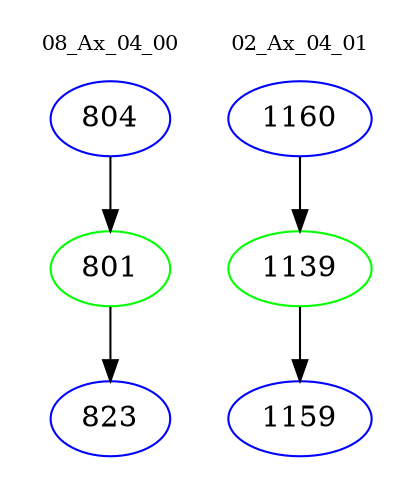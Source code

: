 digraph{
subgraph cluster_0 {
color = white
label = "08_Ax_04_00";
fontsize=10;
T0_804 [label="804", color="blue"]
T0_804 -> T0_801 [color="black"]
T0_801 [label="801", color="green"]
T0_801 -> T0_823 [color="black"]
T0_823 [label="823", color="blue"]
}
subgraph cluster_1 {
color = white
label = "02_Ax_04_01";
fontsize=10;
T1_1160 [label="1160", color="blue"]
T1_1160 -> T1_1139 [color="black"]
T1_1139 [label="1139", color="green"]
T1_1139 -> T1_1159 [color="black"]
T1_1159 [label="1159", color="blue"]
}
}
